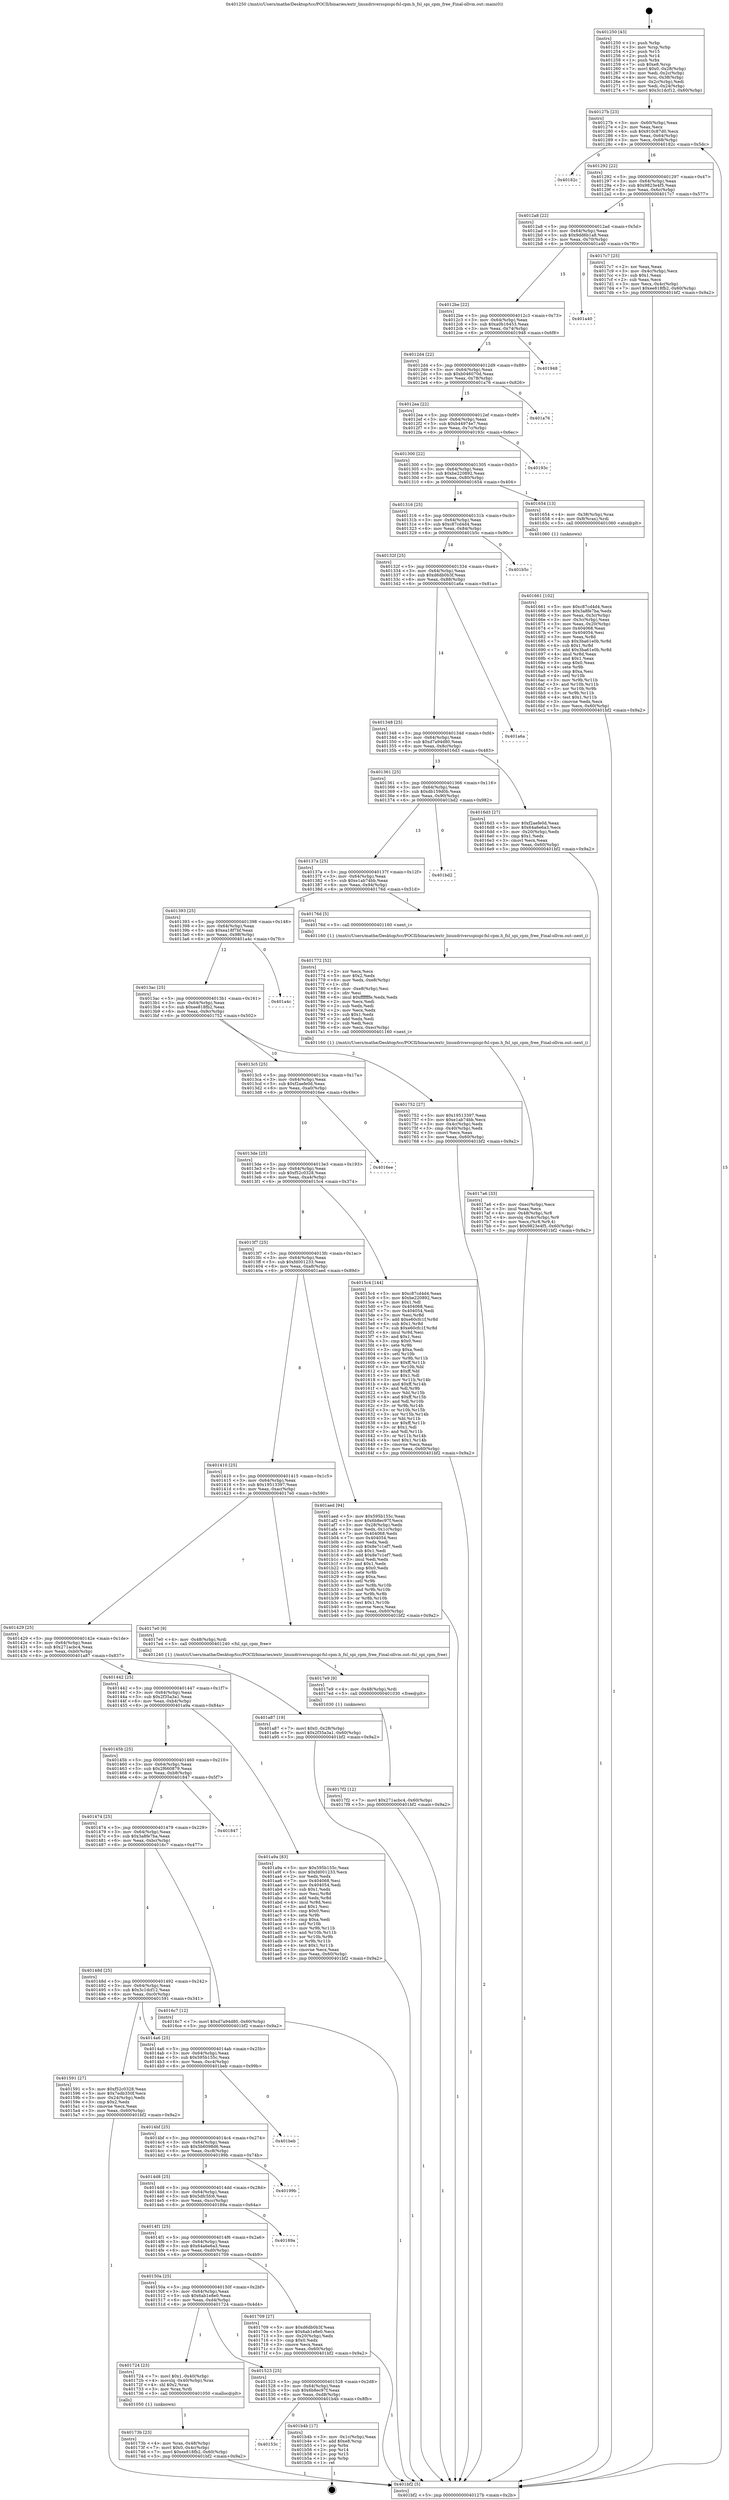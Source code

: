digraph "0x401250" {
  label = "0x401250 (/mnt/c/Users/mathe/Desktop/tcc/POCII/binaries/extr_linuxdriversspispi-fsl-cpm.h_fsl_spi_cpm_free_Final-ollvm.out::main(0))"
  labelloc = "t"
  node[shape=record]

  Entry [label="",width=0.3,height=0.3,shape=circle,fillcolor=black,style=filled]
  "0x40127b" [label="{
     0x40127b [23]\l
     | [instrs]\l
     &nbsp;&nbsp;0x40127b \<+3\>: mov -0x60(%rbp),%eax\l
     &nbsp;&nbsp;0x40127e \<+2\>: mov %eax,%ecx\l
     &nbsp;&nbsp;0x401280 \<+6\>: sub $0x910c87d0,%ecx\l
     &nbsp;&nbsp;0x401286 \<+3\>: mov %eax,-0x64(%rbp)\l
     &nbsp;&nbsp;0x401289 \<+3\>: mov %ecx,-0x68(%rbp)\l
     &nbsp;&nbsp;0x40128c \<+6\>: je 000000000040182c \<main+0x5dc\>\l
  }"]
  "0x40182c" [label="{
     0x40182c\l
  }", style=dashed]
  "0x401292" [label="{
     0x401292 [22]\l
     | [instrs]\l
     &nbsp;&nbsp;0x401292 \<+5\>: jmp 0000000000401297 \<main+0x47\>\l
     &nbsp;&nbsp;0x401297 \<+3\>: mov -0x64(%rbp),%eax\l
     &nbsp;&nbsp;0x40129a \<+5\>: sub $0x9823e4f5,%eax\l
     &nbsp;&nbsp;0x40129f \<+3\>: mov %eax,-0x6c(%rbp)\l
     &nbsp;&nbsp;0x4012a2 \<+6\>: je 00000000004017c7 \<main+0x577\>\l
  }"]
  Exit [label="",width=0.3,height=0.3,shape=circle,fillcolor=black,style=filled,peripheries=2]
  "0x4017c7" [label="{
     0x4017c7 [25]\l
     | [instrs]\l
     &nbsp;&nbsp;0x4017c7 \<+2\>: xor %eax,%eax\l
     &nbsp;&nbsp;0x4017c9 \<+3\>: mov -0x4c(%rbp),%ecx\l
     &nbsp;&nbsp;0x4017cc \<+3\>: sub $0x1,%eax\l
     &nbsp;&nbsp;0x4017cf \<+2\>: sub %eax,%ecx\l
     &nbsp;&nbsp;0x4017d1 \<+3\>: mov %ecx,-0x4c(%rbp)\l
     &nbsp;&nbsp;0x4017d4 \<+7\>: movl $0xee818fb2,-0x60(%rbp)\l
     &nbsp;&nbsp;0x4017db \<+5\>: jmp 0000000000401bf2 \<main+0x9a2\>\l
  }"]
  "0x4012a8" [label="{
     0x4012a8 [22]\l
     | [instrs]\l
     &nbsp;&nbsp;0x4012a8 \<+5\>: jmp 00000000004012ad \<main+0x5d\>\l
     &nbsp;&nbsp;0x4012ad \<+3\>: mov -0x64(%rbp),%eax\l
     &nbsp;&nbsp;0x4012b0 \<+5\>: sub $0x9dd6b1a8,%eax\l
     &nbsp;&nbsp;0x4012b5 \<+3\>: mov %eax,-0x70(%rbp)\l
     &nbsp;&nbsp;0x4012b8 \<+6\>: je 0000000000401a40 \<main+0x7f0\>\l
  }"]
  "0x40153c" [label="{
     0x40153c\l
  }", style=dashed]
  "0x401a40" [label="{
     0x401a40\l
  }", style=dashed]
  "0x4012be" [label="{
     0x4012be [22]\l
     | [instrs]\l
     &nbsp;&nbsp;0x4012be \<+5\>: jmp 00000000004012c3 \<main+0x73\>\l
     &nbsp;&nbsp;0x4012c3 \<+3\>: mov -0x64(%rbp),%eax\l
     &nbsp;&nbsp;0x4012c6 \<+5\>: sub $0xa0b16453,%eax\l
     &nbsp;&nbsp;0x4012cb \<+3\>: mov %eax,-0x74(%rbp)\l
     &nbsp;&nbsp;0x4012ce \<+6\>: je 0000000000401948 \<main+0x6f8\>\l
  }"]
  "0x401b4b" [label="{
     0x401b4b [17]\l
     | [instrs]\l
     &nbsp;&nbsp;0x401b4b \<+3\>: mov -0x1c(%rbp),%eax\l
     &nbsp;&nbsp;0x401b4e \<+7\>: add $0xe8,%rsp\l
     &nbsp;&nbsp;0x401b55 \<+1\>: pop %rbx\l
     &nbsp;&nbsp;0x401b56 \<+2\>: pop %r14\l
     &nbsp;&nbsp;0x401b58 \<+2\>: pop %r15\l
     &nbsp;&nbsp;0x401b5a \<+1\>: pop %rbp\l
     &nbsp;&nbsp;0x401b5b \<+1\>: ret\l
  }"]
  "0x401948" [label="{
     0x401948\l
  }", style=dashed]
  "0x4012d4" [label="{
     0x4012d4 [22]\l
     | [instrs]\l
     &nbsp;&nbsp;0x4012d4 \<+5\>: jmp 00000000004012d9 \<main+0x89\>\l
     &nbsp;&nbsp;0x4012d9 \<+3\>: mov -0x64(%rbp),%eax\l
     &nbsp;&nbsp;0x4012dc \<+5\>: sub $0xb046070d,%eax\l
     &nbsp;&nbsp;0x4012e1 \<+3\>: mov %eax,-0x78(%rbp)\l
     &nbsp;&nbsp;0x4012e4 \<+6\>: je 0000000000401a76 \<main+0x826\>\l
  }"]
  "0x4017f2" [label="{
     0x4017f2 [12]\l
     | [instrs]\l
     &nbsp;&nbsp;0x4017f2 \<+7\>: movl $0x271acbc4,-0x60(%rbp)\l
     &nbsp;&nbsp;0x4017f9 \<+5\>: jmp 0000000000401bf2 \<main+0x9a2\>\l
  }"]
  "0x401a76" [label="{
     0x401a76\l
  }", style=dashed]
  "0x4012ea" [label="{
     0x4012ea [22]\l
     | [instrs]\l
     &nbsp;&nbsp;0x4012ea \<+5\>: jmp 00000000004012ef \<main+0x9f\>\l
     &nbsp;&nbsp;0x4012ef \<+3\>: mov -0x64(%rbp),%eax\l
     &nbsp;&nbsp;0x4012f2 \<+5\>: sub $0xb44974e7,%eax\l
     &nbsp;&nbsp;0x4012f7 \<+3\>: mov %eax,-0x7c(%rbp)\l
     &nbsp;&nbsp;0x4012fa \<+6\>: je 000000000040193c \<main+0x6ec\>\l
  }"]
  "0x4017e9" [label="{
     0x4017e9 [9]\l
     | [instrs]\l
     &nbsp;&nbsp;0x4017e9 \<+4\>: mov -0x48(%rbp),%rdi\l
     &nbsp;&nbsp;0x4017ed \<+5\>: call 0000000000401030 \<free@plt\>\l
     | [calls]\l
     &nbsp;&nbsp;0x401030 \{1\} (unknown)\l
  }"]
  "0x40193c" [label="{
     0x40193c\l
  }", style=dashed]
  "0x401300" [label="{
     0x401300 [22]\l
     | [instrs]\l
     &nbsp;&nbsp;0x401300 \<+5\>: jmp 0000000000401305 \<main+0xb5\>\l
     &nbsp;&nbsp;0x401305 \<+3\>: mov -0x64(%rbp),%eax\l
     &nbsp;&nbsp;0x401308 \<+5\>: sub $0xbe220892,%eax\l
     &nbsp;&nbsp;0x40130d \<+3\>: mov %eax,-0x80(%rbp)\l
     &nbsp;&nbsp;0x401310 \<+6\>: je 0000000000401654 \<main+0x404\>\l
  }"]
  "0x4017a6" [label="{
     0x4017a6 [33]\l
     | [instrs]\l
     &nbsp;&nbsp;0x4017a6 \<+6\>: mov -0xec(%rbp),%ecx\l
     &nbsp;&nbsp;0x4017ac \<+3\>: imul %eax,%ecx\l
     &nbsp;&nbsp;0x4017af \<+4\>: mov -0x48(%rbp),%r8\l
     &nbsp;&nbsp;0x4017b3 \<+4\>: movslq -0x4c(%rbp),%r9\l
     &nbsp;&nbsp;0x4017b7 \<+4\>: mov %ecx,(%r8,%r9,4)\l
     &nbsp;&nbsp;0x4017bb \<+7\>: movl $0x9823e4f5,-0x60(%rbp)\l
     &nbsp;&nbsp;0x4017c2 \<+5\>: jmp 0000000000401bf2 \<main+0x9a2\>\l
  }"]
  "0x401654" [label="{
     0x401654 [13]\l
     | [instrs]\l
     &nbsp;&nbsp;0x401654 \<+4\>: mov -0x38(%rbp),%rax\l
     &nbsp;&nbsp;0x401658 \<+4\>: mov 0x8(%rax),%rdi\l
     &nbsp;&nbsp;0x40165c \<+5\>: call 0000000000401060 \<atoi@plt\>\l
     | [calls]\l
     &nbsp;&nbsp;0x401060 \{1\} (unknown)\l
  }"]
  "0x401316" [label="{
     0x401316 [25]\l
     | [instrs]\l
     &nbsp;&nbsp;0x401316 \<+5\>: jmp 000000000040131b \<main+0xcb\>\l
     &nbsp;&nbsp;0x40131b \<+3\>: mov -0x64(%rbp),%eax\l
     &nbsp;&nbsp;0x40131e \<+5\>: sub $0xc87cd4d4,%eax\l
     &nbsp;&nbsp;0x401323 \<+6\>: mov %eax,-0x84(%rbp)\l
     &nbsp;&nbsp;0x401329 \<+6\>: je 0000000000401b5c \<main+0x90c\>\l
  }"]
  "0x401772" [label="{
     0x401772 [52]\l
     | [instrs]\l
     &nbsp;&nbsp;0x401772 \<+2\>: xor %ecx,%ecx\l
     &nbsp;&nbsp;0x401774 \<+5\>: mov $0x2,%edx\l
     &nbsp;&nbsp;0x401779 \<+6\>: mov %edx,-0xe8(%rbp)\l
     &nbsp;&nbsp;0x40177f \<+1\>: cltd\l
     &nbsp;&nbsp;0x401780 \<+6\>: mov -0xe8(%rbp),%esi\l
     &nbsp;&nbsp;0x401786 \<+2\>: idiv %esi\l
     &nbsp;&nbsp;0x401788 \<+6\>: imul $0xfffffffe,%edx,%edx\l
     &nbsp;&nbsp;0x40178e \<+2\>: mov %ecx,%edi\l
     &nbsp;&nbsp;0x401790 \<+2\>: sub %edx,%edi\l
     &nbsp;&nbsp;0x401792 \<+2\>: mov %ecx,%edx\l
     &nbsp;&nbsp;0x401794 \<+3\>: sub $0x1,%edx\l
     &nbsp;&nbsp;0x401797 \<+2\>: add %edx,%edi\l
     &nbsp;&nbsp;0x401799 \<+2\>: sub %edi,%ecx\l
     &nbsp;&nbsp;0x40179b \<+6\>: mov %ecx,-0xec(%rbp)\l
     &nbsp;&nbsp;0x4017a1 \<+5\>: call 0000000000401160 \<next_i\>\l
     | [calls]\l
     &nbsp;&nbsp;0x401160 \{1\} (/mnt/c/Users/mathe/Desktop/tcc/POCII/binaries/extr_linuxdriversspispi-fsl-cpm.h_fsl_spi_cpm_free_Final-ollvm.out::next_i)\l
  }"]
  "0x401b5c" [label="{
     0x401b5c\l
  }", style=dashed]
  "0x40132f" [label="{
     0x40132f [25]\l
     | [instrs]\l
     &nbsp;&nbsp;0x40132f \<+5\>: jmp 0000000000401334 \<main+0xe4\>\l
     &nbsp;&nbsp;0x401334 \<+3\>: mov -0x64(%rbp),%eax\l
     &nbsp;&nbsp;0x401337 \<+5\>: sub $0xd6db0b3f,%eax\l
     &nbsp;&nbsp;0x40133c \<+6\>: mov %eax,-0x88(%rbp)\l
     &nbsp;&nbsp;0x401342 \<+6\>: je 0000000000401a6a \<main+0x81a\>\l
  }"]
  "0x40173b" [label="{
     0x40173b [23]\l
     | [instrs]\l
     &nbsp;&nbsp;0x40173b \<+4\>: mov %rax,-0x48(%rbp)\l
     &nbsp;&nbsp;0x40173f \<+7\>: movl $0x0,-0x4c(%rbp)\l
     &nbsp;&nbsp;0x401746 \<+7\>: movl $0xee818fb2,-0x60(%rbp)\l
     &nbsp;&nbsp;0x40174d \<+5\>: jmp 0000000000401bf2 \<main+0x9a2\>\l
  }"]
  "0x401a6a" [label="{
     0x401a6a\l
  }", style=dashed]
  "0x401348" [label="{
     0x401348 [25]\l
     | [instrs]\l
     &nbsp;&nbsp;0x401348 \<+5\>: jmp 000000000040134d \<main+0xfd\>\l
     &nbsp;&nbsp;0x40134d \<+3\>: mov -0x64(%rbp),%eax\l
     &nbsp;&nbsp;0x401350 \<+5\>: sub $0xd7a94d80,%eax\l
     &nbsp;&nbsp;0x401355 \<+6\>: mov %eax,-0x8c(%rbp)\l
     &nbsp;&nbsp;0x40135b \<+6\>: je 00000000004016d3 \<main+0x483\>\l
  }"]
  "0x401523" [label="{
     0x401523 [25]\l
     | [instrs]\l
     &nbsp;&nbsp;0x401523 \<+5\>: jmp 0000000000401528 \<main+0x2d8\>\l
     &nbsp;&nbsp;0x401528 \<+3\>: mov -0x64(%rbp),%eax\l
     &nbsp;&nbsp;0x40152b \<+5\>: sub $0x6b8ec97f,%eax\l
     &nbsp;&nbsp;0x401530 \<+6\>: mov %eax,-0xd8(%rbp)\l
     &nbsp;&nbsp;0x401536 \<+6\>: je 0000000000401b4b \<main+0x8fb\>\l
  }"]
  "0x4016d3" [label="{
     0x4016d3 [27]\l
     | [instrs]\l
     &nbsp;&nbsp;0x4016d3 \<+5\>: mov $0xf2aefe0d,%eax\l
     &nbsp;&nbsp;0x4016d8 \<+5\>: mov $0x64a6e6a3,%ecx\l
     &nbsp;&nbsp;0x4016dd \<+3\>: mov -0x20(%rbp),%edx\l
     &nbsp;&nbsp;0x4016e0 \<+3\>: cmp $0x1,%edx\l
     &nbsp;&nbsp;0x4016e3 \<+3\>: cmovl %ecx,%eax\l
     &nbsp;&nbsp;0x4016e6 \<+3\>: mov %eax,-0x60(%rbp)\l
     &nbsp;&nbsp;0x4016e9 \<+5\>: jmp 0000000000401bf2 \<main+0x9a2\>\l
  }"]
  "0x401361" [label="{
     0x401361 [25]\l
     | [instrs]\l
     &nbsp;&nbsp;0x401361 \<+5\>: jmp 0000000000401366 \<main+0x116\>\l
     &nbsp;&nbsp;0x401366 \<+3\>: mov -0x64(%rbp),%eax\l
     &nbsp;&nbsp;0x401369 \<+5\>: sub $0xdb159d0b,%eax\l
     &nbsp;&nbsp;0x40136e \<+6\>: mov %eax,-0x90(%rbp)\l
     &nbsp;&nbsp;0x401374 \<+6\>: je 0000000000401bd2 \<main+0x982\>\l
  }"]
  "0x401724" [label="{
     0x401724 [23]\l
     | [instrs]\l
     &nbsp;&nbsp;0x401724 \<+7\>: movl $0x1,-0x40(%rbp)\l
     &nbsp;&nbsp;0x40172b \<+4\>: movslq -0x40(%rbp),%rax\l
     &nbsp;&nbsp;0x40172f \<+4\>: shl $0x2,%rax\l
     &nbsp;&nbsp;0x401733 \<+3\>: mov %rax,%rdi\l
     &nbsp;&nbsp;0x401736 \<+5\>: call 0000000000401050 \<malloc@plt\>\l
     | [calls]\l
     &nbsp;&nbsp;0x401050 \{1\} (unknown)\l
  }"]
  "0x401bd2" [label="{
     0x401bd2\l
  }", style=dashed]
  "0x40137a" [label="{
     0x40137a [25]\l
     | [instrs]\l
     &nbsp;&nbsp;0x40137a \<+5\>: jmp 000000000040137f \<main+0x12f\>\l
     &nbsp;&nbsp;0x40137f \<+3\>: mov -0x64(%rbp),%eax\l
     &nbsp;&nbsp;0x401382 \<+5\>: sub $0xe1ab74bb,%eax\l
     &nbsp;&nbsp;0x401387 \<+6\>: mov %eax,-0x94(%rbp)\l
     &nbsp;&nbsp;0x40138d \<+6\>: je 000000000040176d \<main+0x51d\>\l
  }"]
  "0x40150a" [label="{
     0x40150a [25]\l
     | [instrs]\l
     &nbsp;&nbsp;0x40150a \<+5\>: jmp 000000000040150f \<main+0x2bf\>\l
     &nbsp;&nbsp;0x40150f \<+3\>: mov -0x64(%rbp),%eax\l
     &nbsp;&nbsp;0x401512 \<+5\>: sub $0x6ab1e8e0,%eax\l
     &nbsp;&nbsp;0x401517 \<+6\>: mov %eax,-0xd4(%rbp)\l
     &nbsp;&nbsp;0x40151d \<+6\>: je 0000000000401724 \<main+0x4d4\>\l
  }"]
  "0x40176d" [label="{
     0x40176d [5]\l
     | [instrs]\l
     &nbsp;&nbsp;0x40176d \<+5\>: call 0000000000401160 \<next_i\>\l
     | [calls]\l
     &nbsp;&nbsp;0x401160 \{1\} (/mnt/c/Users/mathe/Desktop/tcc/POCII/binaries/extr_linuxdriversspispi-fsl-cpm.h_fsl_spi_cpm_free_Final-ollvm.out::next_i)\l
  }"]
  "0x401393" [label="{
     0x401393 [25]\l
     | [instrs]\l
     &nbsp;&nbsp;0x401393 \<+5\>: jmp 0000000000401398 \<main+0x148\>\l
     &nbsp;&nbsp;0x401398 \<+3\>: mov -0x64(%rbp),%eax\l
     &nbsp;&nbsp;0x40139b \<+5\>: sub $0xea18f7bf,%eax\l
     &nbsp;&nbsp;0x4013a0 \<+6\>: mov %eax,-0x98(%rbp)\l
     &nbsp;&nbsp;0x4013a6 \<+6\>: je 0000000000401a4c \<main+0x7fc\>\l
  }"]
  "0x401709" [label="{
     0x401709 [27]\l
     | [instrs]\l
     &nbsp;&nbsp;0x401709 \<+5\>: mov $0xd6db0b3f,%eax\l
     &nbsp;&nbsp;0x40170e \<+5\>: mov $0x6ab1e8e0,%ecx\l
     &nbsp;&nbsp;0x401713 \<+3\>: mov -0x20(%rbp),%edx\l
     &nbsp;&nbsp;0x401716 \<+3\>: cmp $0x0,%edx\l
     &nbsp;&nbsp;0x401719 \<+3\>: cmove %ecx,%eax\l
     &nbsp;&nbsp;0x40171c \<+3\>: mov %eax,-0x60(%rbp)\l
     &nbsp;&nbsp;0x40171f \<+5\>: jmp 0000000000401bf2 \<main+0x9a2\>\l
  }"]
  "0x401a4c" [label="{
     0x401a4c\l
  }", style=dashed]
  "0x4013ac" [label="{
     0x4013ac [25]\l
     | [instrs]\l
     &nbsp;&nbsp;0x4013ac \<+5\>: jmp 00000000004013b1 \<main+0x161\>\l
     &nbsp;&nbsp;0x4013b1 \<+3\>: mov -0x64(%rbp),%eax\l
     &nbsp;&nbsp;0x4013b4 \<+5\>: sub $0xee818fb2,%eax\l
     &nbsp;&nbsp;0x4013b9 \<+6\>: mov %eax,-0x9c(%rbp)\l
     &nbsp;&nbsp;0x4013bf \<+6\>: je 0000000000401752 \<main+0x502\>\l
  }"]
  "0x4014f1" [label="{
     0x4014f1 [25]\l
     | [instrs]\l
     &nbsp;&nbsp;0x4014f1 \<+5\>: jmp 00000000004014f6 \<main+0x2a6\>\l
     &nbsp;&nbsp;0x4014f6 \<+3\>: mov -0x64(%rbp),%eax\l
     &nbsp;&nbsp;0x4014f9 \<+5\>: sub $0x64a6e6a3,%eax\l
     &nbsp;&nbsp;0x4014fe \<+6\>: mov %eax,-0xd0(%rbp)\l
     &nbsp;&nbsp;0x401504 \<+6\>: je 0000000000401709 \<main+0x4b9\>\l
  }"]
  "0x401752" [label="{
     0x401752 [27]\l
     | [instrs]\l
     &nbsp;&nbsp;0x401752 \<+5\>: mov $0x19513397,%eax\l
     &nbsp;&nbsp;0x401757 \<+5\>: mov $0xe1ab74bb,%ecx\l
     &nbsp;&nbsp;0x40175c \<+3\>: mov -0x4c(%rbp),%edx\l
     &nbsp;&nbsp;0x40175f \<+3\>: cmp -0x40(%rbp),%edx\l
     &nbsp;&nbsp;0x401762 \<+3\>: cmovl %ecx,%eax\l
     &nbsp;&nbsp;0x401765 \<+3\>: mov %eax,-0x60(%rbp)\l
     &nbsp;&nbsp;0x401768 \<+5\>: jmp 0000000000401bf2 \<main+0x9a2\>\l
  }"]
  "0x4013c5" [label="{
     0x4013c5 [25]\l
     | [instrs]\l
     &nbsp;&nbsp;0x4013c5 \<+5\>: jmp 00000000004013ca \<main+0x17a\>\l
     &nbsp;&nbsp;0x4013ca \<+3\>: mov -0x64(%rbp),%eax\l
     &nbsp;&nbsp;0x4013cd \<+5\>: sub $0xf2aefe0d,%eax\l
     &nbsp;&nbsp;0x4013d2 \<+6\>: mov %eax,-0xa0(%rbp)\l
     &nbsp;&nbsp;0x4013d8 \<+6\>: je 00000000004016ee \<main+0x49e\>\l
  }"]
  "0x40189a" [label="{
     0x40189a\l
  }", style=dashed]
  "0x4016ee" [label="{
     0x4016ee\l
  }", style=dashed]
  "0x4013de" [label="{
     0x4013de [25]\l
     | [instrs]\l
     &nbsp;&nbsp;0x4013de \<+5\>: jmp 00000000004013e3 \<main+0x193\>\l
     &nbsp;&nbsp;0x4013e3 \<+3\>: mov -0x64(%rbp),%eax\l
     &nbsp;&nbsp;0x4013e6 \<+5\>: sub $0xf52c0328,%eax\l
     &nbsp;&nbsp;0x4013eb \<+6\>: mov %eax,-0xa4(%rbp)\l
     &nbsp;&nbsp;0x4013f1 \<+6\>: je 00000000004015c4 \<main+0x374\>\l
  }"]
  "0x4014d8" [label="{
     0x4014d8 [25]\l
     | [instrs]\l
     &nbsp;&nbsp;0x4014d8 \<+5\>: jmp 00000000004014dd \<main+0x28d\>\l
     &nbsp;&nbsp;0x4014dd \<+3\>: mov -0x64(%rbp),%eax\l
     &nbsp;&nbsp;0x4014e0 \<+5\>: sub $0x5dfc5fc6,%eax\l
     &nbsp;&nbsp;0x4014e5 \<+6\>: mov %eax,-0xcc(%rbp)\l
     &nbsp;&nbsp;0x4014eb \<+6\>: je 000000000040189a \<main+0x64a\>\l
  }"]
  "0x4015c4" [label="{
     0x4015c4 [144]\l
     | [instrs]\l
     &nbsp;&nbsp;0x4015c4 \<+5\>: mov $0xc87cd4d4,%eax\l
     &nbsp;&nbsp;0x4015c9 \<+5\>: mov $0xbe220892,%ecx\l
     &nbsp;&nbsp;0x4015ce \<+2\>: mov $0x1,%dl\l
     &nbsp;&nbsp;0x4015d0 \<+7\>: mov 0x404068,%esi\l
     &nbsp;&nbsp;0x4015d7 \<+7\>: mov 0x404054,%edi\l
     &nbsp;&nbsp;0x4015de \<+3\>: mov %esi,%r8d\l
     &nbsp;&nbsp;0x4015e1 \<+7\>: add $0xe60cfc1f,%r8d\l
     &nbsp;&nbsp;0x4015e8 \<+4\>: sub $0x1,%r8d\l
     &nbsp;&nbsp;0x4015ec \<+7\>: sub $0xe60cfc1f,%r8d\l
     &nbsp;&nbsp;0x4015f3 \<+4\>: imul %r8d,%esi\l
     &nbsp;&nbsp;0x4015f7 \<+3\>: and $0x1,%esi\l
     &nbsp;&nbsp;0x4015fa \<+3\>: cmp $0x0,%esi\l
     &nbsp;&nbsp;0x4015fd \<+4\>: sete %r9b\l
     &nbsp;&nbsp;0x401601 \<+3\>: cmp $0xa,%edi\l
     &nbsp;&nbsp;0x401604 \<+4\>: setl %r10b\l
     &nbsp;&nbsp;0x401608 \<+3\>: mov %r9b,%r11b\l
     &nbsp;&nbsp;0x40160b \<+4\>: xor $0xff,%r11b\l
     &nbsp;&nbsp;0x40160f \<+3\>: mov %r10b,%bl\l
     &nbsp;&nbsp;0x401612 \<+3\>: xor $0xff,%bl\l
     &nbsp;&nbsp;0x401615 \<+3\>: xor $0x1,%dl\l
     &nbsp;&nbsp;0x401618 \<+3\>: mov %r11b,%r14b\l
     &nbsp;&nbsp;0x40161b \<+4\>: and $0xff,%r14b\l
     &nbsp;&nbsp;0x40161f \<+3\>: and %dl,%r9b\l
     &nbsp;&nbsp;0x401622 \<+3\>: mov %bl,%r15b\l
     &nbsp;&nbsp;0x401625 \<+4\>: and $0xff,%r15b\l
     &nbsp;&nbsp;0x401629 \<+3\>: and %dl,%r10b\l
     &nbsp;&nbsp;0x40162c \<+3\>: or %r9b,%r14b\l
     &nbsp;&nbsp;0x40162f \<+3\>: or %r10b,%r15b\l
     &nbsp;&nbsp;0x401632 \<+3\>: xor %r15b,%r14b\l
     &nbsp;&nbsp;0x401635 \<+3\>: or %bl,%r11b\l
     &nbsp;&nbsp;0x401638 \<+4\>: xor $0xff,%r11b\l
     &nbsp;&nbsp;0x40163c \<+3\>: or $0x1,%dl\l
     &nbsp;&nbsp;0x40163f \<+3\>: and %dl,%r11b\l
     &nbsp;&nbsp;0x401642 \<+3\>: or %r11b,%r14b\l
     &nbsp;&nbsp;0x401645 \<+4\>: test $0x1,%r14b\l
     &nbsp;&nbsp;0x401649 \<+3\>: cmovne %ecx,%eax\l
     &nbsp;&nbsp;0x40164c \<+3\>: mov %eax,-0x60(%rbp)\l
     &nbsp;&nbsp;0x40164f \<+5\>: jmp 0000000000401bf2 \<main+0x9a2\>\l
  }"]
  "0x4013f7" [label="{
     0x4013f7 [25]\l
     | [instrs]\l
     &nbsp;&nbsp;0x4013f7 \<+5\>: jmp 00000000004013fc \<main+0x1ac\>\l
     &nbsp;&nbsp;0x4013fc \<+3\>: mov -0x64(%rbp),%eax\l
     &nbsp;&nbsp;0x4013ff \<+5\>: sub $0xfd001233,%eax\l
     &nbsp;&nbsp;0x401404 \<+6\>: mov %eax,-0xa8(%rbp)\l
     &nbsp;&nbsp;0x40140a \<+6\>: je 0000000000401aed \<main+0x89d\>\l
  }"]
  "0x40199b" [label="{
     0x40199b\l
  }", style=dashed]
  "0x401aed" [label="{
     0x401aed [94]\l
     | [instrs]\l
     &nbsp;&nbsp;0x401aed \<+5\>: mov $0x595b155c,%eax\l
     &nbsp;&nbsp;0x401af2 \<+5\>: mov $0x6b8ec97f,%ecx\l
     &nbsp;&nbsp;0x401af7 \<+3\>: mov -0x28(%rbp),%edx\l
     &nbsp;&nbsp;0x401afa \<+3\>: mov %edx,-0x1c(%rbp)\l
     &nbsp;&nbsp;0x401afd \<+7\>: mov 0x404068,%edx\l
     &nbsp;&nbsp;0x401b04 \<+7\>: mov 0x404054,%esi\l
     &nbsp;&nbsp;0x401b0b \<+2\>: mov %edx,%edi\l
     &nbsp;&nbsp;0x401b0d \<+6\>: sub $0x8e7c1ef7,%edi\l
     &nbsp;&nbsp;0x401b13 \<+3\>: sub $0x1,%edi\l
     &nbsp;&nbsp;0x401b16 \<+6\>: add $0x8e7c1ef7,%edi\l
     &nbsp;&nbsp;0x401b1c \<+3\>: imul %edi,%edx\l
     &nbsp;&nbsp;0x401b1f \<+3\>: and $0x1,%edx\l
     &nbsp;&nbsp;0x401b22 \<+3\>: cmp $0x0,%edx\l
     &nbsp;&nbsp;0x401b25 \<+4\>: sete %r8b\l
     &nbsp;&nbsp;0x401b29 \<+3\>: cmp $0xa,%esi\l
     &nbsp;&nbsp;0x401b2c \<+4\>: setl %r9b\l
     &nbsp;&nbsp;0x401b30 \<+3\>: mov %r8b,%r10b\l
     &nbsp;&nbsp;0x401b33 \<+3\>: and %r9b,%r10b\l
     &nbsp;&nbsp;0x401b36 \<+3\>: xor %r9b,%r8b\l
     &nbsp;&nbsp;0x401b39 \<+3\>: or %r8b,%r10b\l
     &nbsp;&nbsp;0x401b3c \<+4\>: test $0x1,%r10b\l
     &nbsp;&nbsp;0x401b40 \<+3\>: cmovne %ecx,%eax\l
     &nbsp;&nbsp;0x401b43 \<+3\>: mov %eax,-0x60(%rbp)\l
     &nbsp;&nbsp;0x401b46 \<+5\>: jmp 0000000000401bf2 \<main+0x9a2\>\l
  }"]
  "0x401410" [label="{
     0x401410 [25]\l
     | [instrs]\l
     &nbsp;&nbsp;0x401410 \<+5\>: jmp 0000000000401415 \<main+0x1c5\>\l
     &nbsp;&nbsp;0x401415 \<+3\>: mov -0x64(%rbp),%eax\l
     &nbsp;&nbsp;0x401418 \<+5\>: sub $0x19513397,%eax\l
     &nbsp;&nbsp;0x40141d \<+6\>: mov %eax,-0xac(%rbp)\l
     &nbsp;&nbsp;0x401423 \<+6\>: je 00000000004017e0 \<main+0x590\>\l
  }"]
  "0x4014bf" [label="{
     0x4014bf [25]\l
     | [instrs]\l
     &nbsp;&nbsp;0x4014bf \<+5\>: jmp 00000000004014c4 \<main+0x274\>\l
     &nbsp;&nbsp;0x4014c4 \<+3\>: mov -0x64(%rbp),%eax\l
     &nbsp;&nbsp;0x4014c7 \<+5\>: sub $0x5b6098d6,%eax\l
     &nbsp;&nbsp;0x4014cc \<+6\>: mov %eax,-0xc8(%rbp)\l
     &nbsp;&nbsp;0x4014d2 \<+6\>: je 000000000040199b \<main+0x74b\>\l
  }"]
  "0x4017e0" [label="{
     0x4017e0 [9]\l
     | [instrs]\l
     &nbsp;&nbsp;0x4017e0 \<+4\>: mov -0x48(%rbp),%rdi\l
     &nbsp;&nbsp;0x4017e4 \<+5\>: call 0000000000401240 \<fsl_spi_cpm_free\>\l
     | [calls]\l
     &nbsp;&nbsp;0x401240 \{1\} (/mnt/c/Users/mathe/Desktop/tcc/POCII/binaries/extr_linuxdriversspispi-fsl-cpm.h_fsl_spi_cpm_free_Final-ollvm.out::fsl_spi_cpm_free)\l
  }"]
  "0x401429" [label="{
     0x401429 [25]\l
     | [instrs]\l
     &nbsp;&nbsp;0x401429 \<+5\>: jmp 000000000040142e \<main+0x1de\>\l
     &nbsp;&nbsp;0x40142e \<+3\>: mov -0x64(%rbp),%eax\l
     &nbsp;&nbsp;0x401431 \<+5\>: sub $0x271acbc4,%eax\l
     &nbsp;&nbsp;0x401436 \<+6\>: mov %eax,-0xb0(%rbp)\l
     &nbsp;&nbsp;0x40143c \<+6\>: je 0000000000401a87 \<main+0x837\>\l
  }"]
  "0x401beb" [label="{
     0x401beb\l
  }", style=dashed]
  "0x401a87" [label="{
     0x401a87 [19]\l
     | [instrs]\l
     &nbsp;&nbsp;0x401a87 \<+7\>: movl $0x0,-0x28(%rbp)\l
     &nbsp;&nbsp;0x401a8e \<+7\>: movl $0x2f35a3a1,-0x60(%rbp)\l
     &nbsp;&nbsp;0x401a95 \<+5\>: jmp 0000000000401bf2 \<main+0x9a2\>\l
  }"]
  "0x401442" [label="{
     0x401442 [25]\l
     | [instrs]\l
     &nbsp;&nbsp;0x401442 \<+5\>: jmp 0000000000401447 \<main+0x1f7\>\l
     &nbsp;&nbsp;0x401447 \<+3\>: mov -0x64(%rbp),%eax\l
     &nbsp;&nbsp;0x40144a \<+5\>: sub $0x2f35a3a1,%eax\l
     &nbsp;&nbsp;0x40144f \<+6\>: mov %eax,-0xb4(%rbp)\l
     &nbsp;&nbsp;0x401455 \<+6\>: je 0000000000401a9a \<main+0x84a\>\l
  }"]
  "0x401661" [label="{
     0x401661 [102]\l
     | [instrs]\l
     &nbsp;&nbsp;0x401661 \<+5\>: mov $0xc87cd4d4,%ecx\l
     &nbsp;&nbsp;0x401666 \<+5\>: mov $0x3a8fe7ba,%edx\l
     &nbsp;&nbsp;0x40166b \<+3\>: mov %eax,-0x3c(%rbp)\l
     &nbsp;&nbsp;0x40166e \<+3\>: mov -0x3c(%rbp),%eax\l
     &nbsp;&nbsp;0x401671 \<+3\>: mov %eax,-0x20(%rbp)\l
     &nbsp;&nbsp;0x401674 \<+7\>: mov 0x404068,%eax\l
     &nbsp;&nbsp;0x40167b \<+7\>: mov 0x404054,%esi\l
     &nbsp;&nbsp;0x401682 \<+3\>: mov %eax,%r8d\l
     &nbsp;&nbsp;0x401685 \<+7\>: sub $0x3ba61e0b,%r8d\l
     &nbsp;&nbsp;0x40168c \<+4\>: sub $0x1,%r8d\l
     &nbsp;&nbsp;0x401690 \<+7\>: add $0x3ba61e0b,%r8d\l
     &nbsp;&nbsp;0x401697 \<+4\>: imul %r8d,%eax\l
     &nbsp;&nbsp;0x40169b \<+3\>: and $0x1,%eax\l
     &nbsp;&nbsp;0x40169e \<+3\>: cmp $0x0,%eax\l
     &nbsp;&nbsp;0x4016a1 \<+4\>: sete %r9b\l
     &nbsp;&nbsp;0x4016a5 \<+3\>: cmp $0xa,%esi\l
     &nbsp;&nbsp;0x4016a8 \<+4\>: setl %r10b\l
     &nbsp;&nbsp;0x4016ac \<+3\>: mov %r9b,%r11b\l
     &nbsp;&nbsp;0x4016af \<+3\>: and %r10b,%r11b\l
     &nbsp;&nbsp;0x4016b2 \<+3\>: xor %r10b,%r9b\l
     &nbsp;&nbsp;0x4016b5 \<+3\>: or %r9b,%r11b\l
     &nbsp;&nbsp;0x4016b8 \<+4\>: test $0x1,%r11b\l
     &nbsp;&nbsp;0x4016bc \<+3\>: cmovne %edx,%ecx\l
     &nbsp;&nbsp;0x4016bf \<+3\>: mov %ecx,-0x60(%rbp)\l
     &nbsp;&nbsp;0x4016c2 \<+5\>: jmp 0000000000401bf2 \<main+0x9a2\>\l
  }"]
  "0x401a9a" [label="{
     0x401a9a [83]\l
     | [instrs]\l
     &nbsp;&nbsp;0x401a9a \<+5\>: mov $0x595b155c,%eax\l
     &nbsp;&nbsp;0x401a9f \<+5\>: mov $0xfd001233,%ecx\l
     &nbsp;&nbsp;0x401aa4 \<+2\>: xor %edx,%edx\l
     &nbsp;&nbsp;0x401aa6 \<+7\>: mov 0x404068,%esi\l
     &nbsp;&nbsp;0x401aad \<+7\>: mov 0x404054,%edi\l
     &nbsp;&nbsp;0x401ab4 \<+3\>: sub $0x1,%edx\l
     &nbsp;&nbsp;0x401ab7 \<+3\>: mov %esi,%r8d\l
     &nbsp;&nbsp;0x401aba \<+3\>: add %edx,%r8d\l
     &nbsp;&nbsp;0x401abd \<+4\>: imul %r8d,%esi\l
     &nbsp;&nbsp;0x401ac1 \<+3\>: and $0x1,%esi\l
     &nbsp;&nbsp;0x401ac4 \<+3\>: cmp $0x0,%esi\l
     &nbsp;&nbsp;0x401ac7 \<+4\>: sete %r9b\l
     &nbsp;&nbsp;0x401acb \<+3\>: cmp $0xa,%edi\l
     &nbsp;&nbsp;0x401ace \<+4\>: setl %r10b\l
     &nbsp;&nbsp;0x401ad2 \<+3\>: mov %r9b,%r11b\l
     &nbsp;&nbsp;0x401ad5 \<+3\>: and %r10b,%r11b\l
     &nbsp;&nbsp;0x401ad8 \<+3\>: xor %r10b,%r9b\l
     &nbsp;&nbsp;0x401adb \<+3\>: or %r9b,%r11b\l
     &nbsp;&nbsp;0x401ade \<+4\>: test $0x1,%r11b\l
     &nbsp;&nbsp;0x401ae2 \<+3\>: cmovne %ecx,%eax\l
     &nbsp;&nbsp;0x401ae5 \<+3\>: mov %eax,-0x60(%rbp)\l
     &nbsp;&nbsp;0x401ae8 \<+5\>: jmp 0000000000401bf2 \<main+0x9a2\>\l
  }"]
  "0x40145b" [label="{
     0x40145b [25]\l
     | [instrs]\l
     &nbsp;&nbsp;0x40145b \<+5\>: jmp 0000000000401460 \<main+0x210\>\l
     &nbsp;&nbsp;0x401460 \<+3\>: mov -0x64(%rbp),%eax\l
     &nbsp;&nbsp;0x401463 \<+5\>: sub $0x2f660879,%eax\l
     &nbsp;&nbsp;0x401468 \<+6\>: mov %eax,-0xb8(%rbp)\l
     &nbsp;&nbsp;0x40146e \<+6\>: je 0000000000401847 \<main+0x5f7\>\l
  }"]
  "0x401250" [label="{
     0x401250 [43]\l
     | [instrs]\l
     &nbsp;&nbsp;0x401250 \<+1\>: push %rbp\l
     &nbsp;&nbsp;0x401251 \<+3\>: mov %rsp,%rbp\l
     &nbsp;&nbsp;0x401254 \<+2\>: push %r15\l
     &nbsp;&nbsp;0x401256 \<+2\>: push %r14\l
     &nbsp;&nbsp;0x401258 \<+1\>: push %rbx\l
     &nbsp;&nbsp;0x401259 \<+7\>: sub $0xe8,%rsp\l
     &nbsp;&nbsp;0x401260 \<+7\>: movl $0x0,-0x28(%rbp)\l
     &nbsp;&nbsp;0x401267 \<+3\>: mov %edi,-0x2c(%rbp)\l
     &nbsp;&nbsp;0x40126a \<+4\>: mov %rsi,-0x38(%rbp)\l
     &nbsp;&nbsp;0x40126e \<+3\>: mov -0x2c(%rbp),%edi\l
     &nbsp;&nbsp;0x401271 \<+3\>: mov %edi,-0x24(%rbp)\l
     &nbsp;&nbsp;0x401274 \<+7\>: movl $0x3c1dcf12,-0x60(%rbp)\l
  }"]
  "0x401847" [label="{
     0x401847\l
  }", style=dashed]
  "0x401474" [label="{
     0x401474 [25]\l
     | [instrs]\l
     &nbsp;&nbsp;0x401474 \<+5\>: jmp 0000000000401479 \<main+0x229\>\l
     &nbsp;&nbsp;0x401479 \<+3\>: mov -0x64(%rbp),%eax\l
     &nbsp;&nbsp;0x40147c \<+5\>: sub $0x3a8fe7ba,%eax\l
     &nbsp;&nbsp;0x401481 \<+6\>: mov %eax,-0xbc(%rbp)\l
     &nbsp;&nbsp;0x401487 \<+6\>: je 00000000004016c7 \<main+0x477\>\l
  }"]
  "0x401bf2" [label="{
     0x401bf2 [5]\l
     | [instrs]\l
     &nbsp;&nbsp;0x401bf2 \<+5\>: jmp 000000000040127b \<main+0x2b\>\l
  }"]
  "0x4016c7" [label="{
     0x4016c7 [12]\l
     | [instrs]\l
     &nbsp;&nbsp;0x4016c7 \<+7\>: movl $0xd7a94d80,-0x60(%rbp)\l
     &nbsp;&nbsp;0x4016ce \<+5\>: jmp 0000000000401bf2 \<main+0x9a2\>\l
  }"]
  "0x40148d" [label="{
     0x40148d [25]\l
     | [instrs]\l
     &nbsp;&nbsp;0x40148d \<+5\>: jmp 0000000000401492 \<main+0x242\>\l
     &nbsp;&nbsp;0x401492 \<+3\>: mov -0x64(%rbp),%eax\l
     &nbsp;&nbsp;0x401495 \<+5\>: sub $0x3c1dcf12,%eax\l
     &nbsp;&nbsp;0x40149a \<+6\>: mov %eax,-0xc0(%rbp)\l
     &nbsp;&nbsp;0x4014a0 \<+6\>: je 0000000000401591 \<main+0x341\>\l
  }"]
  "0x4014a6" [label="{
     0x4014a6 [25]\l
     | [instrs]\l
     &nbsp;&nbsp;0x4014a6 \<+5\>: jmp 00000000004014ab \<main+0x25b\>\l
     &nbsp;&nbsp;0x4014ab \<+3\>: mov -0x64(%rbp),%eax\l
     &nbsp;&nbsp;0x4014ae \<+5\>: sub $0x595b155c,%eax\l
     &nbsp;&nbsp;0x4014b3 \<+6\>: mov %eax,-0xc4(%rbp)\l
     &nbsp;&nbsp;0x4014b9 \<+6\>: je 0000000000401beb \<main+0x99b\>\l
  }"]
  "0x401591" [label="{
     0x401591 [27]\l
     | [instrs]\l
     &nbsp;&nbsp;0x401591 \<+5\>: mov $0xf52c0328,%eax\l
     &nbsp;&nbsp;0x401596 \<+5\>: mov $0x7edb350f,%ecx\l
     &nbsp;&nbsp;0x40159b \<+3\>: mov -0x24(%rbp),%edx\l
     &nbsp;&nbsp;0x40159e \<+3\>: cmp $0x2,%edx\l
     &nbsp;&nbsp;0x4015a1 \<+3\>: cmovne %ecx,%eax\l
     &nbsp;&nbsp;0x4015a4 \<+3\>: mov %eax,-0x60(%rbp)\l
     &nbsp;&nbsp;0x4015a7 \<+5\>: jmp 0000000000401bf2 \<main+0x9a2\>\l
  }"]
  Entry -> "0x401250" [label=" 1"]
  "0x40127b" -> "0x40182c" [label=" 0"]
  "0x40127b" -> "0x401292" [label=" 16"]
  "0x401b4b" -> Exit [label=" 1"]
  "0x401292" -> "0x4017c7" [label=" 1"]
  "0x401292" -> "0x4012a8" [label=" 15"]
  "0x401523" -> "0x40153c" [label=" 0"]
  "0x4012a8" -> "0x401a40" [label=" 0"]
  "0x4012a8" -> "0x4012be" [label=" 15"]
  "0x401523" -> "0x401b4b" [label=" 1"]
  "0x4012be" -> "0x401948" [label=" 0"]
  "0x4012be" -> "0x4012d4" [label=" 15"]
  "0x401aed" -> "0x401bf2" [label=" 1"]
  "0x4012d4" -> "0x401a76" [label=" 0"]
  "0x4012d4" -> "0x4012ea" [label=" 15"]
  "0x401a9a" -> "0x401bf2" [label=" 1"]
  "0x4012ea" -> "0x40193c" [label=" 0"]
  "0x4012ea" -> "0x401300" [label=" 15"]
  "0x401a87" -> "0x401bf2" [label=" 1"]
  "0x401300" -> "0x401654" [label=" 1"]
  "0x401300" -> "0x401316" [label=" 14"]
  "0x4017f2" -> "0x401bf2" [label=" 1"]
  "0x401316" -> "0x401b5c" [label=" 0"]
  "0x401316" -> "0x40132f" [label=" 14"]
  "0x4017e9" -> "0x4017f2" [label=" 1"]
  "0x40132f" -> "0x401a6a" [label=" 0"]
  "0x40132f" -> "0x401348" [label=" 14"]
  "0x4017e0" -> "0x4017e9" [label=" 1"]
  "0x401348" -> "0x4016d3" [label=" 1"]
  "0x401348" -> "0x401361" [label=" 13"]
  "0x4017c7" -> "0x401bf2" [label=" 1"]
  "0x401361" -> "0x401bd2" [label=" 0"]
  "0x401361" -> "0x40137a" [label=" 13"]
  "0x4017a6" -> "0x401bf2" [label=" 1"]
  "0x40137a" -> "0x40176d" [label=" 1"]
  "0x40137a" -> "0x401393" [label=" 12"]
  "0x40176d" -> "0x401772" [label=" 1"]
  "0x401393" -> "0x401a4c" [label=" 0"]
  "0x401393" -> "0x4013ac" [label=" 12"]
  "0x401752" -> "0x401bf2" [label=" 2"]
  "0x4013ac" -> "0x401752" [label=" 2"]
  "0x4013ac" -> "0x4013c5" [label=" 10"]
  "0x401724" -> "0x40173b" [label=" 1"]
  "0x4013c5" -> "0x4016ee" [label=" 0"]
  "0x4013c5" -> "0x4013de" [label=" 10"]
  "0x40150a" -> "0x401523" [label=" 1"]
  "0x4013de" -> "0x4015c4" [label=" 1"]
  "0x4013de" -> "0x4013f7" [label=" 9"]
  "0x401772" -> "0x4017a6" [label=" 1"]
  "0x4013f7" -> "0x401aed" [label=" 1"]
  "0x4013f7" -> "0x401410" [label=" 8"]
  "0x401709" -> "0x401bf2" [label=" 1"]
  "0x401410" -> "0x4017e0" [label=" 1"]
  "0x401410" -> "0x401429" [label=" 7"]
  "0x4014f1" -> "0x401709" [label=" 1"]
  "0x401429" -> "0x401a87" [label=" 1"]
  "0x401429" -> "0x401442" [label=" 6"]
  "0x40173b" -> "0x401bf2" [label=" 1"]
  "0x401442" -> "0x401a9a" [label=" 1"]
  "0x401442" -> "0x40145b" [label=" 5"]
  "0x4014d8" -> "0x40189a" [label=" 0"]
  "0x40145b" -> "0x401847" [label=" 0"]
  "0x40145b" -> "0x401474" [label=" 5"]
  "0x40150a" -> "0x401724" [label=" 1"]
  "0x401474" -> "0x4016c7" [label=" 1"]
  "0x401474" -> "0x40148d" [label=" 4"]
  "0x4014bf" -> "0x4014d8" [label=" 3"]
  "0x40148d" -> "0x401591" [label=" 1"]
  "0x40148d" -> "0x4014a6" [label=" 3"]
  "0x401591" -> "0x401bf2" [label=" 1"]
  "0x401250" -> "0x40127b" [label=" 1"]
  "0x401bf2" -> "0x40127b" [label=" 15"]
  "0x4015c4" -> "0x401bf2" [label=" 1"]
  "0x401654" -> "0x401661" [label=" 1"]
  "0x401661" -> "0x401bf2" [label=" 1"]
  "0x4016c7" -> "0x401bf2" [label=" 1"]
  "0x4016d3" -> "0x401bf2" [label=" 1"]
  "0x4014d8" -> "0x4014f1" [label=" 3"]
  "0x4014a6" -> "0x401beb" [label=" 0"]
  "0x4014a6" -> "0x4014bf" [label=" 3"]
  "0x4014f1" -> "0x40150a" [label=" 2"]
  "0x4014bf" -> "0x40199b" [label=" 0"]
}
